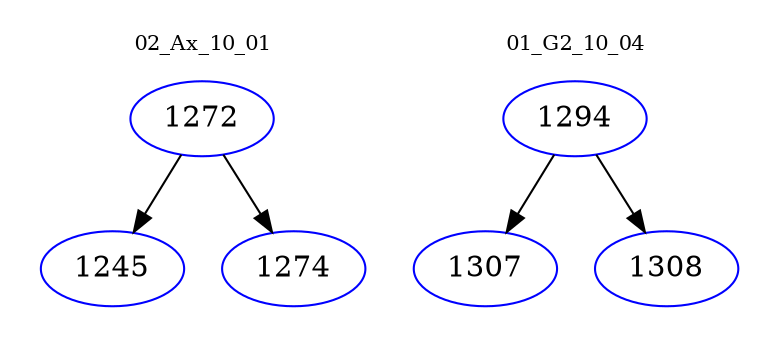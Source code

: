 digraph{
subgraph cluster_0 {
color = white
label = "02_Ax_10_01";
fontsize=10;
T0_1272 [label="1272", color="blue"]
T0_1272 -> T0_1245 [color="black"]
T0_1245 [label="1245", color="blue"]
T0_1272 -> T0_1274 [color="black"]
T0_1274 [label="1274", color="blue"]
}
subgraph cluster_1 {
color = white
label = "01_G2_10_04";
fontsize=10;
T1_1294 [label="1294", color="blue"]
T1_1294 -> T1_1307 [color="black"]
T1_1307 [label="1307", color="blue"]
T1_1294 -> T1_1308 [color="black"]
T1_1308 [label="1308", color="blue"]
}
}
